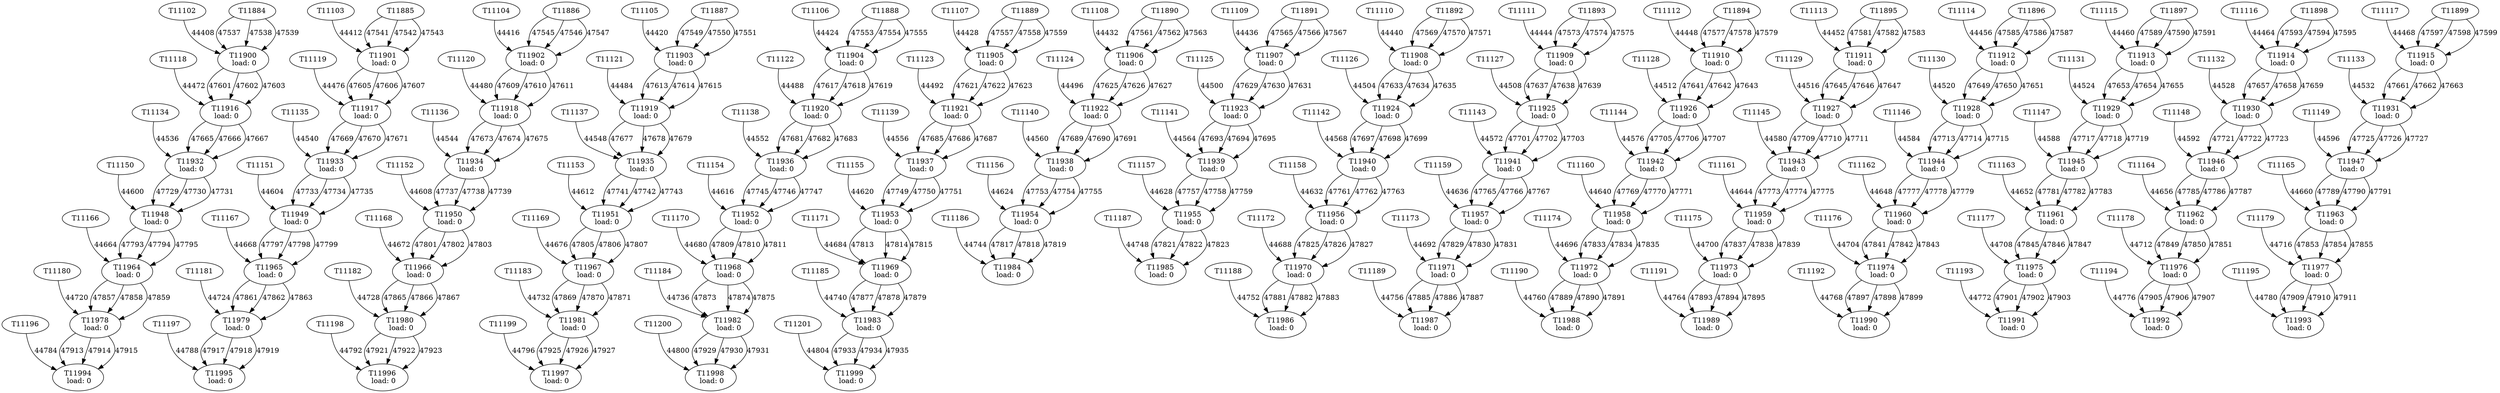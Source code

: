 digraph taskgraph {
	T11900 [label= "T11900\n load: 0"];
	T11102 -> T11900[label=44408];
	T11884 -> T11900[label=47537];
	T11884 -> T11900[label=47538];
	T11884 -> T11900[label=47539];
	T11901 [label= "T11901\n load: 0"];
	T11103 -> T11901[label=44412];
	T11885 -> T11901[label=47541];
	T11885 -> T11901[label=47542];
	T11885 -> T11901[label=47543];
	T11902 [label= "T11902\n load: 0"];
	T11104 -> T11902[label=44416];
	T11886 -> T11902[label=47545];
	T11886 -> T11902[label=47546];
	T11886 -> T11902[label=47547];
	T11903 [label= "T11903\n load: 0"];
	T11105 -> T11903[label=44420];
	T11887 -> T11903[label=47549];
	T11887 -> T11903[label=47550];
	T11887 -> T11903[label=47551];
	T11904 [label= "T11904\n load: 0"];
	T11106 -> T11904[label=44424];
	T11888 -> T11904[label=47553];
	T11888 -> T11904[label=47554];
	T11888 -> T11904[label=47555];
	T11905 [label= "T11905\n load: 0"];
	T11107 -> T11905[label=44428];
	T11889 -> T11905[label=47557];
	T11889 -> T11905[label=47558];
	T11889 -> T11905[label=47559];
	T11906 [label= "T11906\n load: 0"];
	T11108 -> T11906[label=44432];
	T11890 -> T11906[label=47561];
	T11890 -> T11906[label=47562];
	T11890 -> T11906[label=47563];
	T11907 [label= "T11907\n load: 0"];
	T11109 -> T11907[label=44436];
	T11891 -> T11907[label=47565];
	T11891 -> T11907[label=47566];
	T11891 -> T11907[label=47567];
	T11908 [label= "T11908\n load: 0"];
	T11110 -> T11908[label=44440];
	T11892 -> T11908[label=47569];
	T11892 -> T11908[label=47570];
	T11892 -> T11908[label=47571];
	T11909 [label= "T11909\n load: 0"];
	T11111 -> T11909[label=44444];
	T11893 -> T11909[label=47573];
	T11893 -> T11909[label=47574];
	T11893 -> T11909[label=47575];
	T11910 [label= "T11910\n load: 0"];
	T11112 -> T11910[label=44448];
	T11894 -> T11910[label=47577];
	T11894 -> T11910[label=47578];
	T11894 -> T11910[label=47579];
	T11911 [label= "T11911\n load: 0"];
	T11113 -> T11911[label=44452];
	T11895 -> T11911[label=47581];
	T11895 -> T11911[label=47582];
	T11895 -> T11911[label=47583];
	T11912 [label= "T11912\n load: 0"];
	T11114 -> T11912[label=44456];
	T11896 -> T11912[label=47585];
	T11896 -> T11912[label=47586];
	T11896 -> T11912[label=47587];
	T11913 [label= "T11913\n load: 0"];
	T11115 -> T11913[label=44460];
	T11897 -> T11913[label=47589];
	T11897 -> T11913[label=47590];
	T11897 -> T11913[label=47591];
	T11914 [label= "T11914\n load: 0"];
	T11116 -> T11914[label=44464];
	T11898 -> T11914[label=47593];
	T11898 -> T11914[label=47594];
	T11898 -> T11914[label=47595];
	T11915 [label= "T11915\n load: 0"];
	T11117 -> T11915[label=44468];
	T11899 -> T11915[label=47597];
	T11899 -> T11915[label=47598];
	T11899 -> T11915[label=47599];
	T11916 [label= "T11916\n load: 0"];
	T11118 -> T11916[label=44472];
	T11900 -> T11916[label=47601];
	T11900 -> T11916[label=47602];
	T11900 -> T11916[label=47603];
	T11917 [label= "T11917\n load: 0"];
	T11119 -> T11917[label=44476];
	T11901 -> T11917[label=47605];
	T11901 -> T11917[label=47606];
	T11901 -> T11917[label=47607];
	T11918 [label= "T11918\n load: 0"];
	T11120 -> T11918[label=44480];
	T11902 -> T11918[label=47609];
	T11902 -> T11918[label=47610];
	T11902 -> T11918[label=47611];
	T11919 [label= "T11919\n load: 0"];
	T11121 -> T11919[label=44484];
	T11903 -> T11919[label=47613];
	T11903 -> T11919[label=47614];
	T11903 -> T11919[label=47615];
	T11920 [label= "T11920\n load: 0"];
	T11122 -> T11920[label=44488];
	T11904 -> T11920[label=47617];
	T11904 -> T11920[label=47618];
	T11904 -> T11920[label=47619];
	T11921 [label= "T11921\n load: 0"];
	T11123 -> T11921[label=44492];
	T11905 -> T11921[label=47621];
	T11905 -> T11921[label=47622];
	T11905 -> T11921[label=47623];
	T11922 [label= "T11922\n load: 0"];
	T11124 -> T11922[label=44496];
	T11906 -> T11922[label=47625];
	T11906 -> T11922[label=47626];
	T11906 -> T11922[label=47627];
	T11923 [label= "T11923\n load: 0"];
	T11125 -> T11923[label=44500];
	T11907 -> T11923[label=47629];
	T11907 -> T11923[label=47630];
	T11907 -> T11923[label=47631];
	T11924 [label= "T11924\n load: 0"];
	T11126 -> T11924[label=44504];
	T11908 -> T11924[label=47633];
	T11908 -> T11924[label=47634];
	T11908 -> T11924[label=47635];
	T11925 [label= "T11925\n load: 0"];
	T11127 -> T11925[label=44508];
	T11909 -> T11925[label=47637];
	T11909 -> T11925[label=47638];
	T11909 -> T11925[label=47639];
	T11926 [label= "T11926\n load: 0"];
	T11128 -> T11926[label=44512];
	T11910 -> T11926[label=47641];
	T11910 -> T11926[label=47642];
	T11910 -> T11926[label=47643];
	T11927 [label= "T11927\n load: 0"];
	T11129 -> T11927[label=44516];
	T11911 -> T11927[label=47645];
	T11911 -> T11927[label=47646];
	T11911 -> T11927[label=47647];
	T11928 [label= "T11928\n load: 0"];
	T11130 -> T11928[label=44520];
	T11912 -> T11928[label=47649];
	T11912 -> T11928[label=47650];
	T11912 -> T11928[label=47651];
	T11929 [label= "T11929\n load: 0"];
	T11131 -> T11929[label=44524];
	T11913 -> T11929[label=47653];
	T11913 -> T11929[label=47654];
	T11913 -> T11929[label=47655];
	T11930 [label= "T11930\n load: 0"];
	T11132 -> T11930[label=44528];
	T11914 -> T11930[label=47657];
	T11914 -> T11930[label=47658];
	T11914 -> T11930[label=47659];
	T11931 [label= "T11931\n load: 0"];
	T11133 -> T11931[label=44532];
	T11915 -> T11931[label=47661];
	T11915 -> T11931[label=47662];
	T11915 -> T11931[label=47663];
	T11932 [label= "T11932\n load: 0"];
	T11134 -> T11932[label=44536];
	T11916 -> T11932[label=47665];
	T11916 -> T11932[label=47666];
	T11916 -> T11932[label=47667];
	T11933 [label= "T11933\n load: 0"];
	T11135 -> T11933[label=44540];
	T11917 -> T11933[label=47669];
	T11917 -> T11933[label=47670];
	T11917 -> T11933[label=47671];
	T11934 [label= "T11934\n load: 0"];
	T11136 -> T11934[label=44544];
	T11918 -> T11934[label=47673];
	T11918 -> T11934[label=47674];
	T11918 -> T11934[label=47675];
	T11935 [label= "T11935\n load: 0"];
	T11137 -> T11935[label=44548];
	T11919 -> T11935[label=47677];
	T11919 -> T11935[label=47678];
	T11919 -> T11935[label=47679];
	T11936 [label= "T11936\n load: 0"];
	T11138 -> T11936[label=44552];
	T11920 -> T11936[label=47681];
	T11920 -> T11936[label=47682];
	T11920 -> T11936[label=47683];
	T11937 [label= "T11937\n load: 0"];
	T11139 -> T11937[label=44556];
	T11921 -> T11937[label=47685];
	T11921 -> T11937[label=47686];
	T11921 -> T11937[label=47687];
	T11938 [label= "T11938\n load: 0"];
	T11140 -> T11938[label=44560];
	T11922 -> T11938[label=47689];
	T11922 -> T11938[label=47690];
	T11922 -> T11938[label=47691];
	T11939 [label= "T11939\n load: 0"];
	T11141 -> T11939[label=44564];
	T11923 -> T11939[label=47693];
	T11923 -> T11939[label=47694];
	T11923 -> T11939[label=47695];
	T11940 [label= "T11940\n load: 0"];
	T11142 -> T11940[label=44568];
	T11924 -> T11940[label=47697];
	T11924 -> T11940[label=47698];
	T11924 -> T11940[label=47699];
	T11941 [label= "T11941\n load: 0"];
	T11143 -> T11941[label=44572];
	T11925 -> T11941[label=47701];
	T11925 -> T11941[label=47702];
	T11925 -> T11941[label=47703];
	T11942 [label= "T11942\n load: 0"];
	T11144 -> T11942[label=44576];
	T11926 -> T11942[label=47705];
	T11926 -> T11942[label=47706];
	T11926 -> T11942[label=47707];
	T11943 [label= "T11943\n load: 0"];
	T11145 -> T11943[label=44580];
	T11927 -> T11943[label=47709];
	T11927 -> T11943[label=47710];
	T11927 -> T11943[label=47711];
	T11944 [label= "T11944\n load: 0"];
	T11146 -> T11944[label=44584];
	T11928 -> T11944[label=47713];
	T11928 -> T11944[label=47714];
	T11928 -> T11944[label=47715];
	T11945 [label= "T11945\n load: 0"];
	T11147 -> T11945[label=44588];
	T11929 -> T11945[label=47717];
	T11929 -> T11945[label=47718];
	T11929 -> T11945[label=47719];
	T11946 [label= "T11946\n load: 0"];
	T11148 -> T11946[label=44592];
	T11930 -> T11946[label=47721];
	T11930 -> T11946[label=47722];
	T11930 -> T11946[label=47723];
	T11947 [label= "T11947\n load: 0"];
	T11149 -> T11947[label=44596];
	T11931 -> T11947[label=47725];
	T11931 -> T11947[label=47726];
	T11931 -> T11947[label=47727];
	T11948 [label= "T11948\n load: 0"];
	T11150 -> T11948[label=44600];
	T11932 -> T11948[label=47729];
	T11932 -> T11948[label=47730];
	T11932 -> T11948[label=47731];
	T11949 [label= "T11949\n load: 0"];
	T11151 -> T11949[label=44604];
	T11933 -> T11949[label=47733];
	T11933 -> T11949[label=47734];
	T11933 -> T11949[label=47735];
	T11950 [label= "T11950\n load: 0"];
	T11152 -> T11950[label=44608];
	T11934 -> T11950[label=47737];
	T11934 -> T11950[label=47738];
	T11934 -> T11950[label=47739];
	T11951 [label= "T11951\n load: 0"];
	T11153 -> T11951[label=44612];
	T11935 -> T11951[label=47741];
	T11935 -> T11951[label=47742];
	T11935 -> T11951[label=47743];
	T11952 [label= "T11952\n load: 0"];
	T11154 -> T11952[label=44616];
	T11936 -> T11952[label=47745];
	T11936 -> T11952[label=47746];
	T11936 -> T11952[label=47747];
	T11953 [label= "T11953\n load: 0"];
	T11155 -> T11953[label=44620];
	T11937 -> T11953[label=47749];
	T11937 -> T11953[label=47750];
	T11937 -> T11953[label=47751];
	T11954 [label= "T11954\n load: 0"];
	T11156 -> T11954[label=44624];
	T11938 -> T11954[label=47753];
	T11938 -> T11954[label=47754];
	T11938 -> T11954[label=47755];
	T11955 [label= "T11955\n load: 0"];
	T11157 -> T11955[label=44628];
	T11939 -> T11955[label=47757];
	T11939 -> T11955[label=47758];
	T11939 -> T11955[label=47759];
	T11956 [label= "T11956\n load: 0"];
	T11158 -> T11956[label=44632];
	T11940 -> T11956[label=47761];
	T11940 -> T11956[label=47762];
	T11940 -> T11956[label=47763];
	T11957 [label= "T11957\n load: 0"];
	T11159 -> T11957[label=44636];
	T11941 -> T11957[label=47765];
	T11941 -> T11957[label=47766];
	T11941 -> T11957[label=47767];
	T11958 [label= "T11958\n load: 0"];
	T11160 -> T11958[label=44640];
	T11942 -> T11958[label=47769];
	T11942 -> T11958[label=47770];
	T11942 -> T11958[label=47771];
	T11959 [label= "T11959\n load: 0"];
	T11161 -> T11959[label=44644];
	T11943 -> T11959[label=47773];
	T11943 -> T11959[label=47774];
	T11943 -> T11959[label=47775];
	T11960 [label= "T11960\n load: 0"];
	T11162 -> T11960[label=44648];
	T11944 -> T11960[label=47777];
	T11944 -> T11960[label=47778];
	T11944 -> T11960[label=47779];
	T11961 [label= "T11961\n load: 0"];
	T11163 -> T11961[label=44652];
	T11945 -> T11961[label=47781];
	T11945 -> T11961[label=47782];
	T11945 -> T11961[label=47783];
	T11962 [label= "T11962\n load: 0"];
	T11164 -> T11962[label=44656];
	T11946 -> T11962[label=47785];
	T11946 -> T11962[label=47786];
	T11946 -> T11962[label=47787];
	T11963 [label= "T11963\n load: 0"];
	T11165 -> T11963[label=44660];
	T11947 -> T11963[label=47789];
	T11947 -> T11963[label=47790];
	T11947 -> T11963[label=47791];
	T11964 [label= "T11964\n load: 0"];
	T11166 -> T11964[label=44664];
	T11948 -> T11964[label=47793];
	T11948 -> T11964[label=47794];
	T11948 -> T11964[label=47795];
	T11965 [label= "T11965\n load: 0"];
	T11167 -> T11965[label=44668];
	T11949 -> T11965[label=47797];
	T11949 -> T11965[label=47798];
	T11949 -> T11965[label=47799];
	T11966 [label= "T11966\n load: 0"];
	T11168 -> T11966[label=44672];
	T11950 -> T11966[label=47801];
	T11950 -> T11966[label=47802];
	T11950 -> T11966[label=47803];
	T11967 [label= "T11967\n load: 0"];
	T11169 -> T11967[label=44676];
	T11951 -> T11967[label=47805];
	T11951 -> T11967[label=47806];
	T11951 -> T11967[label=47807];
	T11968 [label= "T11968\n load: 0"];
	T11170 -> T11968[label=44680];
	T11952 -> T11968[label=47809];
	T11952 -> T11968[label=47810];
	T11952 -> T11968[label=47811];
	T11969 [label= "T11969\n load: 0"];
	T11171 -> T11969[label=44684];
	T11953 -> T11969[label=47813];
	T11953 -> T11969[label=47814];
	T11953 -> T11969[label=47815];
	T11970 [label= "T11970\n load: 0"];
	T11172 -> T11970[label=44688];
	T11956 -> T11970[label=47825];
	T11956 -> T11970[label=47826];
	T11956 -> T11970[label=47827];
	T11971 [label= "T11971\n load: 0"];
	T11173 -> T11971[label=44692];
	T11957 -> T11971[label=47829];
	T11957 -> T11971[label=47830];
	T11957 -> T11971[label=47831];
	T11972 [label= "T11972\n load: 0"];
	T11174 -> T11972[label=44696];
	T11958 -> T11972[label=47833];
	T11958 -> T11972[label=47834];
	T11958 -> T11972[label=47835];
	T11973 [label= "T11973\n load: 0"];
	T11175 -> T11973[label=44700];
	T11959 -> T11973[label=47837];
	T11959 -> T11973[label=47838];
	T11959 -> T11973[label=47839];
	T11974 [label= "T11974\n load: 0"];
	T11176 -> T11974[label=44704];
	T11960 -> T11974[label=47841];
	T11960 -> T11974[label=47842];
	T11960 -> T11974[label=47843];
	T11975 [label= "T11975\n load: 0"];
	T11177 -> T11975[label=44708];
	T11961 -> T11975[label=47845];
	T11961 -> T11975[label=47846];
	T11961 -> T11975[label=47847];
	T11976 [label= "T11976\n load: 0"];
	T11178 -> T11976[label=44712];
	T11962 -> T11976[label=47849];
	T11962 -> T11976[label=47850];
	T11962 -> T11976[label=47851];
	T11977 [label= "T11977\n load: 0"];
	T11179 -> T11977[label=44716];
	T11963 -> T11977[label=47853];
	T11963 -> T11977[label=47854];
	T11963 -> T11977[label=47855];
	T11978 [label= "T11978\n load: 0"];
	T11180 -> T11978[label=44720];
	T11964 -> T11978[label=47857];
	T11964 -> T11978[label=47858];
	T11964 -> T11978[label=47859];
	T11979 [label= "T11979\n load: 0"];
	T11181 -> T11979[label=44724];
	T11965 -> T11979[label=47861];
	T11965 -> T11979[label=47862];
	T11965 -> T11979[label=47863];
	T11980 [label= "T11980\n load: 0"];
	T11182 -> T11980[label=44728];
	T11966 -> T11980[label=47865];
	T11966 -> T11980[label=47866];
	T11966 -> T11980[label=47867];
	T11981 [label= "T11981\n load: 0"];
	T11183 -> T11981[label=44732];
	T11967 -> T11981[label=47869];
	T11967 -> T11981[label=47870];
	T11967 -> T11981[label=47871];
	T11982 [label= "T11982\n load: 0"];
	T11184 -> T11982[label=44736];
	T11968 -> T11982[label=47873];
	T11968 -> T11982[label=47874];
	T11968 -> T11982[label=47875];
	T11983 [label= "T11983\n load: 0"];
	T11185 -> T11983[label=44740];
	T11969 -> T11983[label=47877];
	T11969 -> T11983[label=47878];
	T11969 -> T11983[label=47879];
	T11984 [label= "T11984\n load: 0"];
	T11186 -> T11984[label=44744];
	T11954 -> T11984[label=47817];
	T11954 -> T11984[label=47818];
	T11954 -> T11984[label=47819];
	T11985 [label= "T11985\n load: 0"];
	T11187 -> T11985[label=44748];
	T11955 -> T11985[label=47821];
	T11955 -> T11985[label=47822];
	T11955 -> T11985[label=47823];
	T11986 [label= "T11986\n load: 0"];
	T11188 -> T11986[label=44752];
	T11970 -> T11986[label=47881];
	T11970 -> T11986[label=47882];
	T11970 -> T11986[label=47883];
	T11987 [label= "T11987\n load: 0"];
	T11189 -> T11987[label=44756];
	T11971 -> T11987[label=47885];
	T11971 -> T11987[label=47886];
	T11971 -> T11987[label=47887];
	T11988 [label= "T11988\n load: 0"];
	T11190 -> T11988[label=44760];
	T11972 -> T11988[label=47889];
	T11972 -> T11988[label=47890];
	T11972 -> T11988[label=47891];
	T11989 [label= "T11989\n load: 0"];
	T11191 -> T11989[label=44764];
	T11973 -> T11989[label=47893];
	T11973 -> T11989[label=47894];
	T11973 -> T11989[label=47895];
	T11990 [label= "T11990\n load: 0"];
	T11192 -> T11990[label=44768];
	T11974 -> T11990[label=47897];
	T11974 -> T11990[label=47898];
	T11974 -> T11990[label=47899];
	T11991 [label= "T11991\n load: 0"];
	T11193 -> T11991[label=44772];
	T11975 -> T11991[label=47901];
	T11975 -> T11991[label=47902];
	T11975 -> T11991[label=47903];
	T11992 [label= "T11992\n load: 0"];
	T11194 -> T11992[label=44776];
	T11976 -> T11992[label=47905];
	T11976 -> T11992[label=47906];
	T11976 -> T11992[label=47907];
	T11993 [label= "T11993\n load: 0"];
	T11195 -> T11993[label=44780];
	T11977 -> T11993[label=47909];
	T11977 -> T11993[label=47910];
	T11977 -> T11993[label=47911];
	T11994 [label= "T11994\n load: 0"];
	T11196 -> T11994[label=44784];
	T11978 -> T11994[label=47913];
	T11978 -> T11994[label=47914];
	T11978 -> T11994[label=47915];
	T11995 [label= "T11995\n load: 0"];
	T11197 -> T11995[label=44788];
	T11979 -> T11995[label=47917];
	T11979 -> T11995[label=47918];
	T11979 -> T11995[label=47919];
	T11996 [label= "T11996\n load: 0"];
	T11198 -> T11996[label=44792];
	T11980 -> T11996[label=47921];
	T11980 -> T11996[label=47922];
	T11980 -> T11996[label=47923];
	T11997 [label= "T11997\n load: 0"];
	T11199 -> T11997[label=44796];
	T11981 -> T11997[label=47925];
	T11981 -> T11997[label=47926];
	T11981 -> T11997[label=47927];
	T11998 [label= "T11998\n load: 0"];
	T11200 -> T11998[label=44800];
	T11982 -> T11998[label=47929];
	T11982 -> T11998[label=47930];
	T11982 -> T11998[label=47931];
	T11999 [label= "T11999\n load: 0"];
	T11201 -> T11999[label=44804];
	T11983 -> T11999[label=47933];
	T11983 -> T11999[label=47934];
	T11983 -> T11999[label=47935];
}